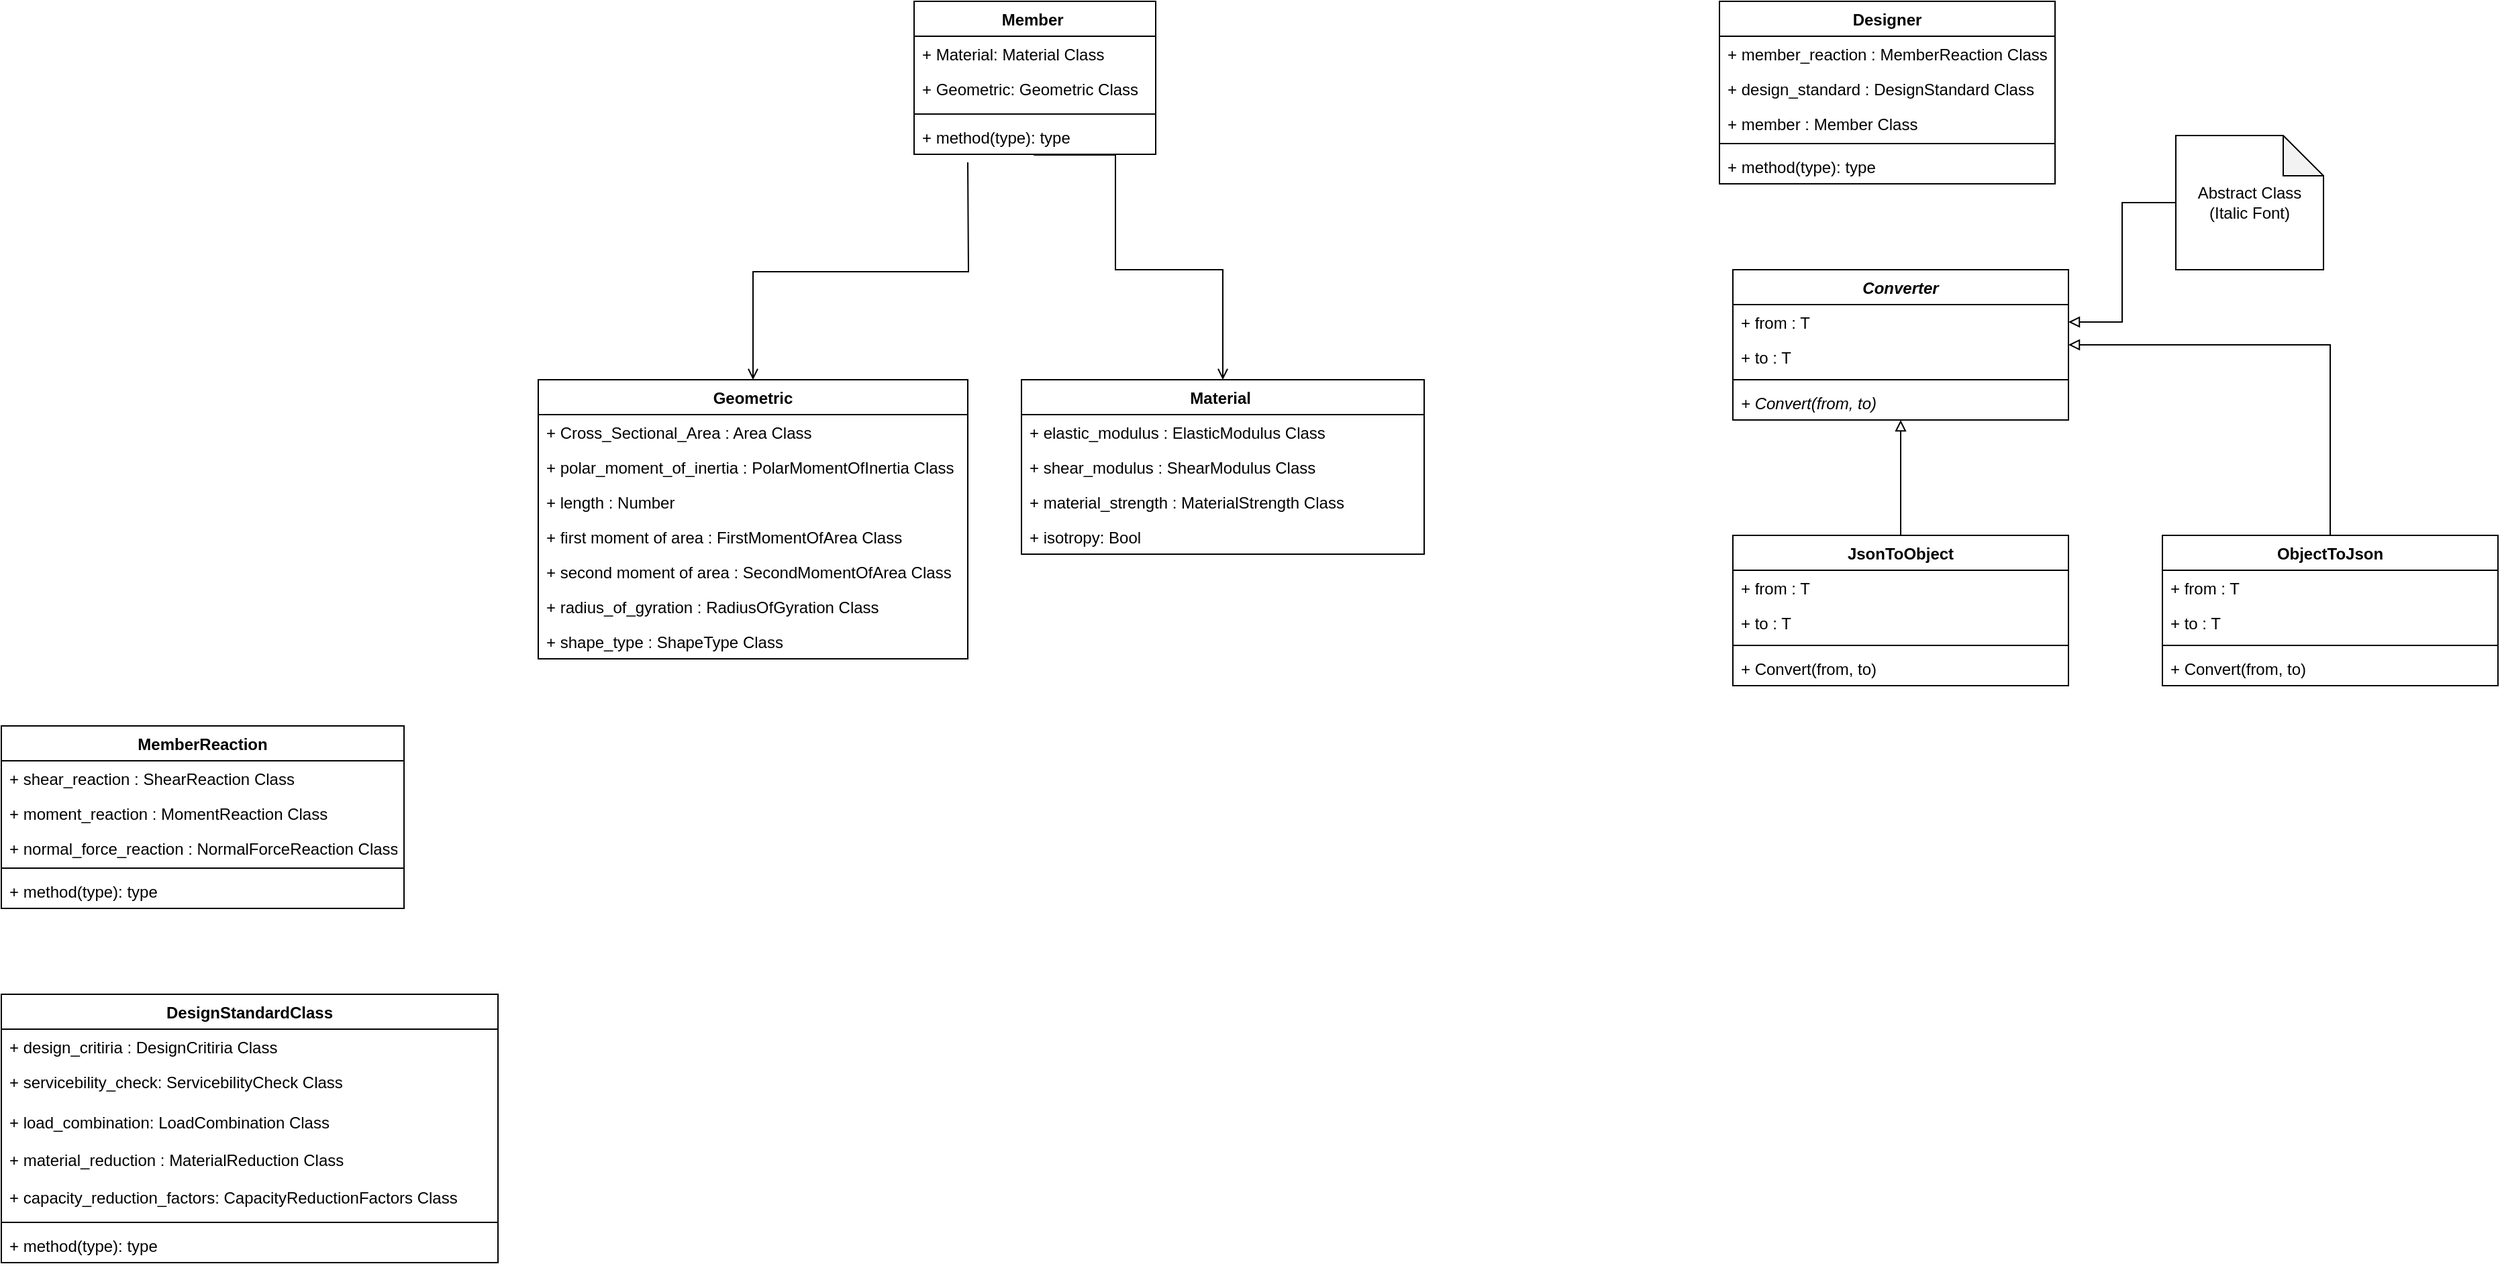 <mxfile version="13.3.0" type="github">
  <diagram name="Page-1" id="c4acf3e9-155e-7222-9cf6-157b1a14988f">
    <mxGraphModel dx="704" dy="572" grid="1" gridSize="10" guides="1" tooltips="1" connect="1" arrows="1" fold="1" page="1" pageScale="1" pageWidth="850" pageHeight="1100" background="#ffffff" math="0" shadow="0">
      <root>
        <mxCell id="0" />
        <mxCell id="1" parent="0" />
        <mxCell id="_zbEI8j1RnfakeMwb99n-57" value="&#xa;" style="text;strokeColor=none;fillColor=none;align=left;verticalAlign=top;spacingLeft=4;spacingRight=4;overflow=hidden;rotatable=0;points=[[0,0.5],[1,0.5]];portConstraint=eastwest;" parent="1" vertex="1">
          <mxGeometry x="1565" y="470" width="200" height="26" as="geometry" />
        </mxCell>
        <mxCell id="_zbEI8j1RnfakeMwb99n-64" value="MemberReaction" style="swimlane;fontStyle=1;align=center;verticalAlign=top;childLayout=stackLayout;horizontal=1;startSize=26;horizontalStack=0;resizeParent=1;resizeParentMax=0;resizeLast=0;collapsible=1;marginBottom=0;" parent="1" vertex="1">
          <mxGeometry x="40" y="600" width="300" height="136" as="geometry">
            <mxRectangle x="40" y="600" width="130" height="26" as="alternateBounds" />
          </mxGeometry>
        </mxCell>
        <mxCell id="_zbEI8j1RnfakeMwb99n-65" value="+ shear_reaction : ShearReaction Class&#xa;" style="text;strokeColor=none;fillColor=none;align=left;verticalAlign=top;spacingLeft=4;spacingRight=4;overflow=hidden;rotatable=0;points=[[0,0.5],[1,0.5]];portConstraint=eastwest;" parent="_zbEI8j1RnfakeMwb99n-64" vertex="1">
          <mxGeometry y="26" width="300" height="26" as="geometry" />
        </mxCell>
        <mxCell id="_zbEI8j1RnfakeMwb99n-76" value="+ moment_reaction : MomentReaction Class&#xa;" style="text;strokeColor=none;fillColor=none;align=left;verticalAlign=top;spacingLeft=4;spacingRight=4;overflow=hidden;rotatable=0;points=[[0,0.5],[1,0.5]];portConstraint=eastwest;" parent="_zbEI8j1RnfakeMwb99n-64" vertex="1">
          <mxGeometry y="52" width="300" height="26" as="geometry" />
        </mxCell>
        <mxCell id="_zbEI8j1RnfakeMwb99n-77" value="+ normal_force_reaction : NormalForceReaction Class&#xa;" style="text;strokeColor=none;fillColor=none;align=left;verticalAlign=top;spacingLeft=4;spacingRight=4;overflow=hidden;rotatable=0;points=[[0,0.5],[1,0.5]];portConstraint=eastwest;" parent="_zbEI8j1RnfakeMwb99n-64" vertex="1">
          <mxGeometry y="78" width="300" height="24" as="geometry" />
        </mxCell>
        <mxCell id="_zbEI8j1RnfakeMwb99n-67" value="" style="line;strokeWidth=1;fillColor=none;align=left;verticalAlign=middle;spacingTop=-1;spacingLeft=3;spacingRight=3;rotatable=0;labelPosition=right;points=[];portConstraint=eastwest;" parent="_zbEI8j1RnfakeMwb99n-64" vertex="1">
          <mxGeometry y="102" width="300" height="8" as="geometry" />
        </mxCell>
        <mxCell id="_zbEI8j1RnfakeMwb99n-68" value="+ method(type): type" style="text;strokeColor=none;fillColor=none;align=left;verticalAlign=top;spacingLeft=4;spacingRight=4;overflow=hidden;rotatable=0;points=[[0,0.5],[1,0.5]];portConstraint=eastwest;" parent="_zbEI8j1RnfakeMwb99n-64" vertex="1">
          <mxGeometry y="110" width="300" height="26" as="geometry" />
        </mxCell>
        <mxCell id="qBZ1eI56zBt9fNVnqdhr-16" value="" style="edgeStyle=orthogonalEdgeStyle;rounded=0;orthogonalLoop=1;jettySize=auto;html=1;endArrow=none;endFill=0;startArrow=block;startFill=0;" edge="1" parent="1" source="qBZ1eI56zBt9fNVnqdhr-1" target="qBZ1eI56zBt9fNVnqdhr-11">
          <mxGeometry relative="1" as="geometry" />
        </mxCell>
        <mxCell id="qBZ1eI56zBt9fNVnqdhr-25" value="" style="edgeStyle=orthogonalEdgeStyle;rounded=0;orthogonalLoop=1;jettySize=auto;html=1;startArrow=block;startFill=0;endArrow=none;endFill=0;" edge="1" parent="1" source="qBZ1eI56zBt9fNVnqdhr-1" target="qBZ1eI56zBt9fNVnqdhr-20">
          <mxGeometry relative="1" as="geometry" />
        </mxCell>
        <mxCell id="SzBSRjnE7hd-IW8ygLib-5" value="Designer" style="swimlane;fontStyle=1;align=center;verticalAlign=top;childLayout=stackLayout;horizontal=1;startSize=26;horizontalStack=0;resizeParent=1;resizeParentMax=0;resizeLast=0;collapsible=1;marginBottom=0;" parent="1" vertex="1">
          <mxGeometry x="1320" y="60" width="250" height="136" as="geometry">
            <mxRectangle x="480" y="40" width="80" height="26" as="alternateBounds" />
          </mxGeometry>
        </mxCell>
        <mxCell id="SzBSRjnE7hd-IW8ygLib-6" value="+ member_reaction : MemberReaction Class" style="text;strokeColor=none;fillColor=none;align=left;verticalAlign=top;spacingLeft=4;spacingRight=4;overflow=hidden;rotatable=0;points=[[0,0.5],[1,0.5]];portConstraint=eastwest;" parent="SzBSRjnE7hd-IW8ygLib-5" vertex="1">
          <mxGeometry y="26" width="250" height="26" as="geometry" />
        </mxCell>
        <mxCell id="SzBSRjnE7hd-IW8ygLib-7" value="+ design_standard : DesignStandard Class&#xa;" style="text;strokeColor=none;fillColor=none;align=left;verticalAlign=top;spacingLeft=4;spacingRight=4;overflow=hidden;rotatable=0;points=[[0,0.5],[1,0.5]];portConstraint=eastwest;" parent="SzBSRjnE7hd-IW8ygLib-5" vertex="1">
          <mxGeometry y="52" width="250" height="26" as="geometry" />
        </mxCell>
        <mxCell id="SzBSRjnE7hd-IW8ygLib-8" value="+ member : Member Class&#xa;" style="text;strokeColor=none;fillColor=none;align=left;verticalAlign=top;spacingLeft=4;spacingRight=4;overflow=hidden;rotatable=0;points=[[0,0.5],[1,0.5]];portConstraint=eastwest;" parent="SzBSRjnE7hd-IW8ygLib-5" vertex="1">
          <mxGeometry y="78" width="250" height="24" as="geometry" />
        </mxCell>
        <mxCell id="SzBSRjnE7hd-IW8ygLib-9" value="" style="line;strokeWidth=1;fillColor=none;align=left;verticalAlign=middle;spacingTop=-1;spacingLeft=3;spacingRight=3;rotatable=0;labelPosition=right;points=[];portConstraint=eastwest;" parent="SzBSRjnE7hd-IW8ygLib-5" vertex="1">
          <mxGeometry y="102" width="250" height="8" as="geometry" />
        </mxCell>
        <mxCell id="SzBSRjnE7hd-IW8ygLib-10" value="+ method(type): type" style="text;strokeColor=none;fillColor=none;align=left;verticalAlign=top;spacingLeft=4;spacingRight=4;overflow=hidden;rotatable=0;points=[[0,0.5],[1,0.5]];portConstraint=eastwest;" parent="SzBSRjnE7hd-IW8ygLib-5" vertex="1">
          <mxGeometry y="110" width="250" height="26" as="geometry" />
        </mxCell>
        <mxCell id="qBZ1eI56zBt9fNVnqdhr-1" value="Converter" style="swimlane;fontStyle=3;align=center;verticalAlign=top;childLayout=stackLayout;horizontal=1;startSize=26;horizontalStack=0;resizeParent=1;resizeParentMax=0;resizeLast=0;collapsible=1;marginBottom=0;" vertex="1" parent="1">
          <mxGeometry x="1330" y="260" width="250" height="112" as="geometry">
            <mxRectangle x="480" y="40" width="80" height="26" as="alternateBounds" />
          </mxGeometry>
        </mxCell>
        <mxCell id="qBZ1eI56zBt9fNVnqdhr-2" value="+ from : T" style="text;strokeColor=none;fillColor=none;align=left;verticalAlign=top;spacingLeft=4;spacingRight=4;overflow=hidden;rotatable=0;points=[[0,0.5],[1,0.5]];portConstraint=eastwest;" vertex="1" parent="qBZ1eI56zBt9fNVnqdhr-1">
          <mxGeometry y="26" width="250" height="26" as="geometry" />
        </mxCell>
        <mxCell id="qBZ1eI56zBt9fNVnqdhr-3" value="+ to : T&#xa;" style="text;strokeColor=none;fillColor=none;align=left;verticalAlign=top;spacingLeft=4;spacingRight=4;overflow=hidden;rotatable=0;points=[[0,0.5],[1,0.5]];portConstraint=eastwest;" vertex="1" parent="qBZ1eI56zBt9fNVnqdhr-1">
          <mxGeometry y="52" width="250" height="26" as="geometry" />
        </mxCell>
        <mxCell id="qBZ1eI56zBt9fNVnqdhr-5" value="" style="line;strokeWidth=1;fillColor=none;align=left;verticalAlign=middle;spacingTop=-1;spacingLeft=3;spacingRight=3;rotatable=0;labelPosition=right;points=[];portConstraint=eastwest;" vertex="1" parent="qBZ1eI56zBt9fNVnqdhr-1">
          <mxGeometry y="78" width="250" height="8" as="geometry" />
        </mxCell>
        <mxCell id="qBZ1eI56zBt9fNVnqdhr-6" value="+ Convert(from, to)" style="text;strokeColor=none;fillColor=none;align=left;verticalAlign=top;spacingLeft=4;spacingRight=4;overflow=hidden;rotatable=0;points=[[0,0.5],[1,0.5]];portConstraint=eastwest;fontStyle=2" vertex="1" parent="qBZ1eI56zBt9fNVnqdhr-1">
          <mxGeometry y="86" width="250" height="26" as="geometry" />
        </mxCell>
        <mxCell id="qBZ1eI56zBt9fNVnqdhr-11" value="JsonToObject" style="swimlane;fontStyle=1;align=center;verticalAlign=top;childLayout=stackLayout;horizontal=1;startSize=26;horizontalStack=0;resizeParent=1;resizeParentMax=0;resizeLast=0;collapsible=1;marginBottom=0;" vertex="1" parent="1">
          <mxGeometry x="1330" y="458" width="250" height="112" as="geometry">
            <mxRectangle x="480" y="40" width="80" height="26" as="alternateBounds" />
          </mxGeometry>
        </mxCell>
        <mxCell id="qBZ1eI56zBt9fNVnqdhr-12" value="+ from : T" style="text;strokeColor=none;fillColor=none;align=left;verticalAlign=top;spacingLeft=4;spacingRight=4;overflow=hidden;rotatable=0;points=[[0,0.5],[1,0.5]];portConstraint=eastwest;" vertex="1" parent="qBZ1eI56zBt9fNVnqdhr-11">
          <mxGeometry y="26" width="250" height="26" as="geometry" />
        </mxCell>
        <mxCell id="qBZ1eI56zBt9fNVnqdhr-13" value="+ to : T&#xa;" style="text;strokeColor=none;fillColor=none;align=left;verticalAlign=top;spacingLeft=4;spacingRight=4;overflow=hidden;rotatable=0;points=[[0,0.5],[1,0.5]];portConstraint=eastwest;" vertex="1" parent="qBZ1eI56zBt9fNVnqdhr-11">
          <mxGeometry y="52" width="250" height="26" as="geometry" />
        </mxCell>
        <mxCell id="qBZ1eI56zBt9fNVnqdhr-14" value="" style="line;strokeWidth=1;fillColor=none;align=left;verticalAlign=middle;spacingTop=-1;spacingLeft=3;spacingRight=3;rotatable=0;labelPosition=right;points=[];portConstraint=eastwest;" vertex="1" parent="qBZ1eI56zBt9fNVnqdhr-11">
          <mxGeometry y="78" width="250" height="8" as="geometry" />
        </mxCell>
        <mxCell id="qBZ1eI56zBt9fNVnqdhr-15" value="+ Convert(from, to)" style="text;strokeColor=none;fillColor=none;align=left;verticalAlign=top;spacingLeft=4;spacingRight=4;overflow=hidden;rotatable=0;points=[[0,0.5],[1,0.5]];portConstraint=eastwest;fontStyle=0" vertex="1" parent="qBZ1eI56zBt9fNVnqdhr-11">
          <mxGeometry y="86" width="250" height="26" as="geometry" />
        </mxCell>
        <mxCell id="qBZ1eI56zBt9fNVnqdhr-20" value="ObjectToJson" style="swimlane;fontStyle=1;align=center;verticalAlign=top;childLayout=stackLayout;horizontal=1;startSize=26;horizontalStack=0;resizeParent=1;resizeParentMax=0;resizeLast=0;collapsible=1;marginBottom=0;" vertex="1" parent="1">
          <mxGeometry x="1650" y="458" width="250" height="112" as="geometry">
            <mxRectangle x="480" y="40" width="80" height="26" as="alternateBounds" />
          </mxGeometry>
        </mxCell>
        <mxCell id="qBZ1eI56zBt9fNVnqdhr-21" value="+ from : T" style="text;strokeColor=none;fillColor=none;align=left;verticalAlign=top;spacingLeft=4;spacingRight=4;overflow=hidden;rotatable=0;points=[[0,0.5],[1,0.5]];portConstraint=eastwest;" vertex="1" parent="qBZ1eI56zBt9fNVnqdhr-20">
          <mxGeometry y="26" width="250" height="26" as="geometry" />
        </mxCell>
        <mxCell id="qBZ1eI56zBt9fNVnqdhr-22" value="+ to : T&#xa;" style="text;strokeColor=none;fillColor=none;align=left;verticalAlign=top;spacingLeft=4;spacingRight=4;overflow=hidden;rotatable=0;points=[[0,0.5],[1,0.5]];portConstraint=eastwest;" vertex="1" parent="qBZ1eI56zBt9fNVnqdhr-20">
          <mxGeometry y="52" width="250" height="26" as="geometry" />
        </mxCell>
        <mxCell id="qBZ1eI56zBt9fNVnqdhr-23" value="" style="line;strokeWidth=1;fillColor=none;align=left;verticalAlign=middle;spacingTop=-1;spacingLeft=3;spacingRight=3;rotatable=0;labelPosition=right;points=[];portConstraint=eastwest;" vertex="1" parent="qBZ1eI56zBt9fNVnqdhr-20">
          <mxGeometry y="78" width="250" height="8" as="geometry" />
        </mxCell>
        <mxCell id="qBZ1eI56zBt9fNVnqdhr-24" value="+ Convert(from, to)" style="text;strokeColor=none;fillColor=none;align=left;verticalAlign=top;spacingLeft=4;spacingRight=4;overflow=hidden;rotatable=0;points=[[0,0.5],[1,0.5]];portConstraint=eastwest;fontStyle=0" vertex="1" parent="qBZ1eI56zBt9fNVnqdhr-20">
          <mxGeometry y="86" width="250" height="26" as="geometry" />
        </mxCell>
        <mxCell id="_zbEI8j1RnfakeMwb99n-69" value="DesignStandardClass" style="swimlane;fontStyle=1;align=center;verticalAlign=top;childLayout=stackLayout;horizontal=1;startSize=26;horizontalStack=0;resizeParent=1;resizeParentMax=0;resizeLast=0;collapsible=1;marginBottom=0;" parent="1" vertex="1">
          <mxGeometry x="40" y="800" width="370" height="200" as="geometry">
            <mxRectangle x="40" y="800" width="160" height="26" as="alternateBounds" />
          </mxGeometry>
        </mxCell>
        <mxCell id="_zbEI8j1RnfakeMwb99n-70" value="+ design_critiria : DesignCritiria Class&#xa;" style="text;strokeColor=none;fillColor=none;align=left;verticalAlign=top;spacingLeft=4;spacingRight=4;overflow=hidden;rotatable=0;points=[[0,0.5],[1,0.5]];portConstraint=eastwest;" parent="_zbEI8j1RnfakeMwb99n-69" vertex="1">
          <mxGeometry y="26" width="370" height="26" as="geometry" />
        </mxCell>
        <mxCell id="_zbEI8j1RnfakeMwb99n-79" value="+ servicebility_check: ServicebilityCheck Class&#xa;&#xa;" style="text;strokeColor=none;fillColor=none;align=left;verticalAlign=top;spacingLeft=4;spacingRight=4;overflow=hidden;rotatable=0;points=[[0,0.5],[1,0.5]];portConstraint=eastwest;" parent="_zbEI8j1RnfakeMwb99n-69" vertex="1">
          <mxGeometry y="52" width="370" height="30" as="geometry" />
        </mxCell>
        <mxCell id="_zbEI8j1RnfakeMwb99n-81" value="+ load_combination: LoadCombination Class&#xa;" style="text;strokeColor=none;fillColor=none;align=left;verticalAlign=top;spacingLeft=4;spacingRight=4;overflow=hidden;rotatable=0;points=[[0,0.5],[1,0.5]];portConstraint=eastwest;" parent="_zbEI8j1RnfakeMwb99n-69" vertex="1">
          <mxGeometry y="82" width="370" height="28" as="geometry" />
        </mxCell>
        <mxCell id="_zbEI8j1RnfakeMwb99n-80" value="+ material_reduction : MaterialReduction Class&#xa;" style="text;strokeColor=none;fillColor=none;align=left;verticalAlign=top;spacingLeft=4;spacingRight=4;overflow=hidden;rotatable=0;points=[[0,0.5],[1,0.5]];portConstraint=eastwest;" parent="_zbEI8j1RnfakeMwb99n-69" vertex="1">
          <mxGeometry y="110" width="370" height="28" as="geometry" />
        </mxCell>
        <mxCell id="_zbEI8j1RnfakeMwb99n-71" value="+ capacity_reduction_factors: CapacityReductionFactors Class&#xa;" style="text;strokeColor=none;fillColor=none;align=left;verticalAlign=top;spacingLeft=4;spacingRight=4;overflow=hidden;rotatable=0;points=[[0,0.5],[1,0.5]];portConstraint=eastwest;" parent="_zbEI8j1RnfakeMwb99n-69" vertex="1">
          <mxGeometry y="138" width="370" height="28" as="geometry" />
        </mxCell>
        <mxCell id="_zbEI8j1RnfakeMwb99n-72" value="" style="line;strokeWidth=1;fillColor=none;align=left;verticalAlign=middle;spacingTop=-1;spacingLeft=3;spacingRight=3;rotatable=0;labelPosition=right;points=[];portConstraint=eastwest;" parent="_zbEI8j1RnfakeMwb99n-69" vertex="1">
          <mxGeometry y="166" width="370" height="8" as="geometry" />
        </mxCell>
        <mxCell id="_zbEI8j1RnfakeMwb99n-73" value="+ method(type): type" style="text;strokeColor=none;fillColor=none;align=left;verticalAlign=top;spacingLeft=4;spacingRight=4;overflow=hidden;rotatable=0;points=[[0,0.5],[1,0.5]];portConstraint=eastwest;" parent="_zbEI8j1RnfakeMwb99n-69" vertex="1">
          <mxGeometry y="174" width="370" height="26" as="geometry" />
        </mxCell>
        <mxCell id="qBZ1eI56zBt9fNVnqdhr-7" value="Abstract Class (Italic Font)" style="shape=note;whiteSpace=wrap;html=1;backgroundOutline=1;darkOpacity=0.05;" vertex="1" parent="1">
          <mxGeometry x="1660" y="160" width="110" height="100" as="geometry" />
        </mxCell>
        <mxCell id="qBZ1eI56zBt9fNVnqdhr-10" style="edgeStyle=orthogonalEdgeStyle;rounded=0;orthogonalLoop=1;jettySize=auto;html=1;entryX=0;entryY=0.5;entryDx=0;entryDy=0;entryPerimeter=0;exitX=1;exitY=0.5;exitDx=0;exitDy=0;startArrow=block;startFill=0;endArrow=none;endFill=0;" edge="1" parent="1" source="qBZ1eI56zBt9fNVnqdhr-2" target="qBZ1eI56zBt9fNVnqdhr-7">
          <mxGeometry relative="1" as="geometry">
            <Array as="points">
              <mxPoint x="1620" y="299" />
              <mxPoint x="1620" y="210" />
            </Array>
          </mxGeometry>
        </mxCell>
        <mxCell id="_zbEI8j1RnfakeMwb99n-30" value="Member " style="swimlane;fontStyle=1;align=center;verticalAlign=top;childLayout=stackLayout;horizontal=1;startSize=26;horizontalStack=0;resizeParent=1;resizeParentMax=0;resizeLast=0;collapsible=1;marginBottom=0;" parent="1" vertex="1">
          <mxGeometry x="720" y="60" width="180" height="114" as="geometry">
            <mxRectangle x="40" y="40" width="80" height="26" as="alternateBounds" />
          </mxGeometry>
        </mxCell>
        <mxCell id="_zbEI8j1RnfakeMwb99n-31" value="+ Material: Material Class&#xa;" style="text;strokeColor=none;fillColor=none;align=left;verticalAlign=top;spacingLeft=4;spacingRight=4;overflow=hidden;rotatable=0;points=[[0,0.5],[1,0.5]];portConstraint=eastwest;" parent="_zbEI8j1RnfakeMwb99n-30" vertex="1">
          <mxGeometry y="26" width="180" height="26" as="geometry" />
        </mxCell>
        <mxCell id="_zbEI8j1RnfakeMwb99n-45" value="+ Geometric: Geometric Class&#xa;" style="text;strokeColor=none;fillColor=none;align=left;verticalAlign=top;spacingLeft=4;spacingRight=4;overflow=hidden;rotatable=0;points=[[0,0.5],[1,0.5]];portConstraint=eastwest;" parent="_zbEI8j1RnfakeMwb99n-30" vertex="1">
          <mxGeometry y="52" width="180" height="28" as="geometry" />
        </mxCell>
        <mxCell id="_zbEI8j1RnfakeMwb99n-32" value="" style="line;strokeWidth=1;fillColor=none;align=left;verticalAlign=middle;spacingTop=-1;spacingLeft=3;spacingRight=3;rotatable=0;labelPosition=right;points=[];portConstraint=eastwest;" parent="_zbEI8j1RnfakeMwb99n-30" vertex="1">
          <mxGeometry y="80" width="180" height="8" as="geometry" />
        </mxCell>
        <mxCell id="_zbEI8j1RnfakeMwb99n-33" value="+ method(type): type" style="text;strokeColor=none;fillColor=none;align=left;verticalAlign=top;spacingLeft=4;spacingRight=4;overflow=hidden;rotatable=0;points=[[0,0.5],[1,0.5]];portConstraint=eastwest;" parent="_zbEI8j1RnfakeMwb99n-30" vertex="1">
          <mxGeometry y="88" width="180" height="26" as="geometry" />
        </mxCell>
        <mxCell id="qBZ1eI56zBt9fNVnqdhr-32" style="edgeStyle=orthogonalEdgeStyle;rounded=0;orthogonalLoop=1;jettySize=auto;html=1;startArrow=open;startFill=0;endArrow=none;endFill=0;exitX=0.5;exitY=0;exitDx=0;exitDy=0;entryX=0.495;entryY=1.021;entryDx=0;entryDy=0;entryPerimeter=0;" edge="1" parent="1" source="_zbEI8j1RnfakeMwb99n-40" target="_zbEI8j1RnfakeMwb99n-33">
          <mxGeometry relative="1" as="geometry">
            <mxPoint x="809" y="175" as="targetPoint" />
            <Array as="points">
              <mxPoint x="950" y="260" />
              <mxPoint x="870" y="260" />
              <mxPoint x="870" y="175" />
            </Array>
          </mxGeometry>
        </mxCell>
        <mxCell id="_zbEI8j1RnfakeMwb99n-40" value="Material " style="swimlane;fontStyle=1;align=center;verticalAlign=top;childLayout=stackLayout;horizontal=1;startSize=26;horizontalStack=0;resizeParent=1;resizeParentMax=0;resizeLast=0;collapsible=1;marginBottom=0;" parent="1" vertex="1">
          <mxGeometry x="800" y="342" width="300" height="130" as="geometry">
            <mxRectangle x="40" y="200" width="80" height="26" as="alternateBounds" />
          </mxGeometry>
        </mxCell>
        <mxCell id="_zbEI8j1RnfakeMwb99n-41" value="+ elastic_modulus : ElasticModulus Class" style="text;strokeColor=none;fillColor=none;align=left;verticalAlign=top;spacingLeft=4;spacingRight=4;overflow=hidden;rotatable=0;points=[[0,0.5],[1,0.5]];portConstraint=eastwest;" parent="_zbEI8j1RnfakeMwb99n-40" vertex="1">
          <mxGeometry y="26" width="300" height="26" as="geometry" />
        </mxCell>
        <mxCell id="_zbEI8j1RnfakeMwb99n-47" value="+ shear_modulus : ShearModulus Class" style="text;strokeColor=none;fillColor=none;align=left;verticalAlign=top;spacingLeft=4;spacingRight=4;overflow=hidden;rotatable=0;points=[[0,0.5],[1,0.5]];portConstraint=eastwest;" parent="_zbEI8j1RnfakeMwb99n-40" vertex="1">
          <mxGeometry y="52" width="300" height="26" as="geometry" />
        </mxCell>
        <mxCell id="_zbEI8j1RnfakeMwb99n-48" value="+ material_strength : MaterialStrength Class" style="text;strokeColor=none;fillColor=none;align=left;verticalAlign=top;spacingLeft=4;spacingRight=4;overflow=hidden;rotatable=0;points=[[0,0.5],[1,0.5]];portConstraint=eastwest;" parent="_zbEI8j1RnfakeMwb99n-40" vertex="1">
          <mxGeometry y="78" width="300" height="26" as="geometry" />
        </mxCell>
        <mxCell id="_zbEI8j1RnfakeMwb99n-50" value="+ isotropy: Bool&#xa;&#xa;" style="text;strokeColor=none;fillColor=none;align=left;verticalAlign=top;spacingLeft=4;spacingRight=4;overflow=hidden;rotatable=0;points=[[0,0.5],[1,0.5]];portConstraint=eastwest;" parent="_zbEI8j1RnfakeMwb99n-40" vertex="1">
          <mxGeometry y="104" width="300" height="26" as="geometry" />
        </mxCell>
        <mxCell id="qBZ1eI56zBt9fNVnqdhr-39" style="edgeStyle=orthogonalEdgeStyle;rounded=0;orthogonalLoop=1;jettySize=auto;html=1;startArrow=open;startFill=0;endArrow=none;endFill=0;" edge="1" parent="1" source="_zbEI8j1RnfakeMwb99n-51">
          <mxGeometry relative="1" as="geometry">
            <mxPoint x="760" y="180" as="targetPoint" />
          </mxGeometry>
        </mxCell>
        <mxCell id="_zbEI8j1RnfakeMwb99n-51" value="Geometric" style="swimlane;fontStyle=1;align=center;verticalAlign=top;childLayout=stackLayout;horizontal=1;startSize=26;horizontalStack=0;resizeParent=1;resizeParentMax=0;resizeLast=0;collapsible=1;marginBottom=0;" parent="1" vertex="1">
          <mxGeometry x="440" y="342" width="320" height="208" as="geometry">
            <mxRectangle x="40" y="359" width="90" height="26" as="alternateBounds" />
          </mxGeometry>
        </mxCell>
        <mxCell id="_zbEI8j1RnfakeMwb99n-52" value="+ Cross_Sectional_Area : Area Class" style="text;strokeColor=none;fillColor=none;align=left;verticalAlign=top;spacingLeft=4;spacingRight=4;overflow=hidden;rotatable=0;points=[[0,0.5],[1,0.5]];portConstraint=eastwest;" parent="_zbEI8j1RnfakeMwb99n-51" vertex="1">
          <mxGeometry y="26" width="320" height="26" as="geometry" />
        </mxCell>
        <mxCell id="_zbEI8j1RnfakeMwb99n-53" value="+ polar_moment_of_inertia : PolarMomentOfInertia Class" style="text;strokeColor=none;fillColor=none;align=left;verticalAlign=top;spacingLeft=4;spacingRight=4;overflow=hidden;rotatable=0;points=[[0,0.5],[1,0.5]];portConstraint=eastwest;" parent="_zbEI8j1RnfakeMwb99n-51" vertex="1">
          <mxGeometry y="52" width="320" height="26" as="geometry" />
        </mxCell>
        <mxCell id="_zbEI8j1RnfakeMwb99n-54" value="+ length : Number" style="text;strokeColor=none;fillColor=none;align=left;verticalAlign=top;spacingLeft=4;spacingRight=4;overflow=hidden;rotatable=0;points=[[0,0.5],[1,0.5]];portConstraint=eastwest;" parent="_zbEI8j1RnfakeMwb99n-51" vertex="1">
          <mxGeometry y="78" width="320" height="26" as="geometry" />
        </mxCell>
        <mxCell id="_zbEI8j1RnfakeMwb99n-55" value="+ first moment of area : FirstMomentOfArea Class" style="text;strokeColor=none;fillColor=none;align=left;verticalAlign=top;spacingLeft=4;spacingRight=4;overflow=hidden;rotatable=0;points=[[0,0.5],[1,0.5]];portConstraint=eastwest;" parent="_zbEI8j1RnfakeMwb99n-51" vertex="1">
          <mxGeometry y="104" width="320" height="26" as="geometry" />
        </mxCell>
        <mxCell id="_zbEI8j1RnfakeMwb99n-59" value="+ second moment of area : SecondMomentOfArea Class" style="text;strokeColor=none;fillColor=none;align=left;verticalAlign=top;spacingLeft=4;spacingRight=4;overflow=hidden;rotatable=0;points=[[0,0.5],[1,0.5]];portConstraint=eastwest;" parent="_zbEI8j1RnfakeMwb99n-51" vertex="1">
          <mxGeometry y="130" width="320" height="26" as="geometry" />
        </mxCell>
        <mxCell id="_zbEI8j1RnfakeMwb99n-63" value="+ radius_of_gyration : RadiusOfGyration Class" style="text;strokeColor=none;fillColor=none;align=left;verticalAlign=top;spacingLeft=4;spacingRight=4;overflow=hidden;rotatable=0;points=[[0,0.5],[1,0.5]];portConstraint=eastwest;" parent="_zbEI8j1RnfakeMwb99n-51" vertex="1">
          <mxGeometry y="156" width="320" height="26" as="geometry" />
        </mxCell>
        <mxCell id="_zbEI8j1RnfakeMwb99n-62" value="+ shape_type : ShapeType Class" style="text;strokeColor=none;fillColor=none;align=left;verticalAlign=top;spacingLeft=4;spacingRight=4;overflow=hidden;rotatable=0;points=[[0,0.5],[1,0.5]];portConstraint=eastwest;" parent="_zbEI8j1RnfakeMwb99n-51" vertex="1">
          <mxGeometry y="182" width="320" height="26" as="geometry" />
        </mxCell>
      </root>
    </mxGraphModel>
  </diagram>
</mxfile>
